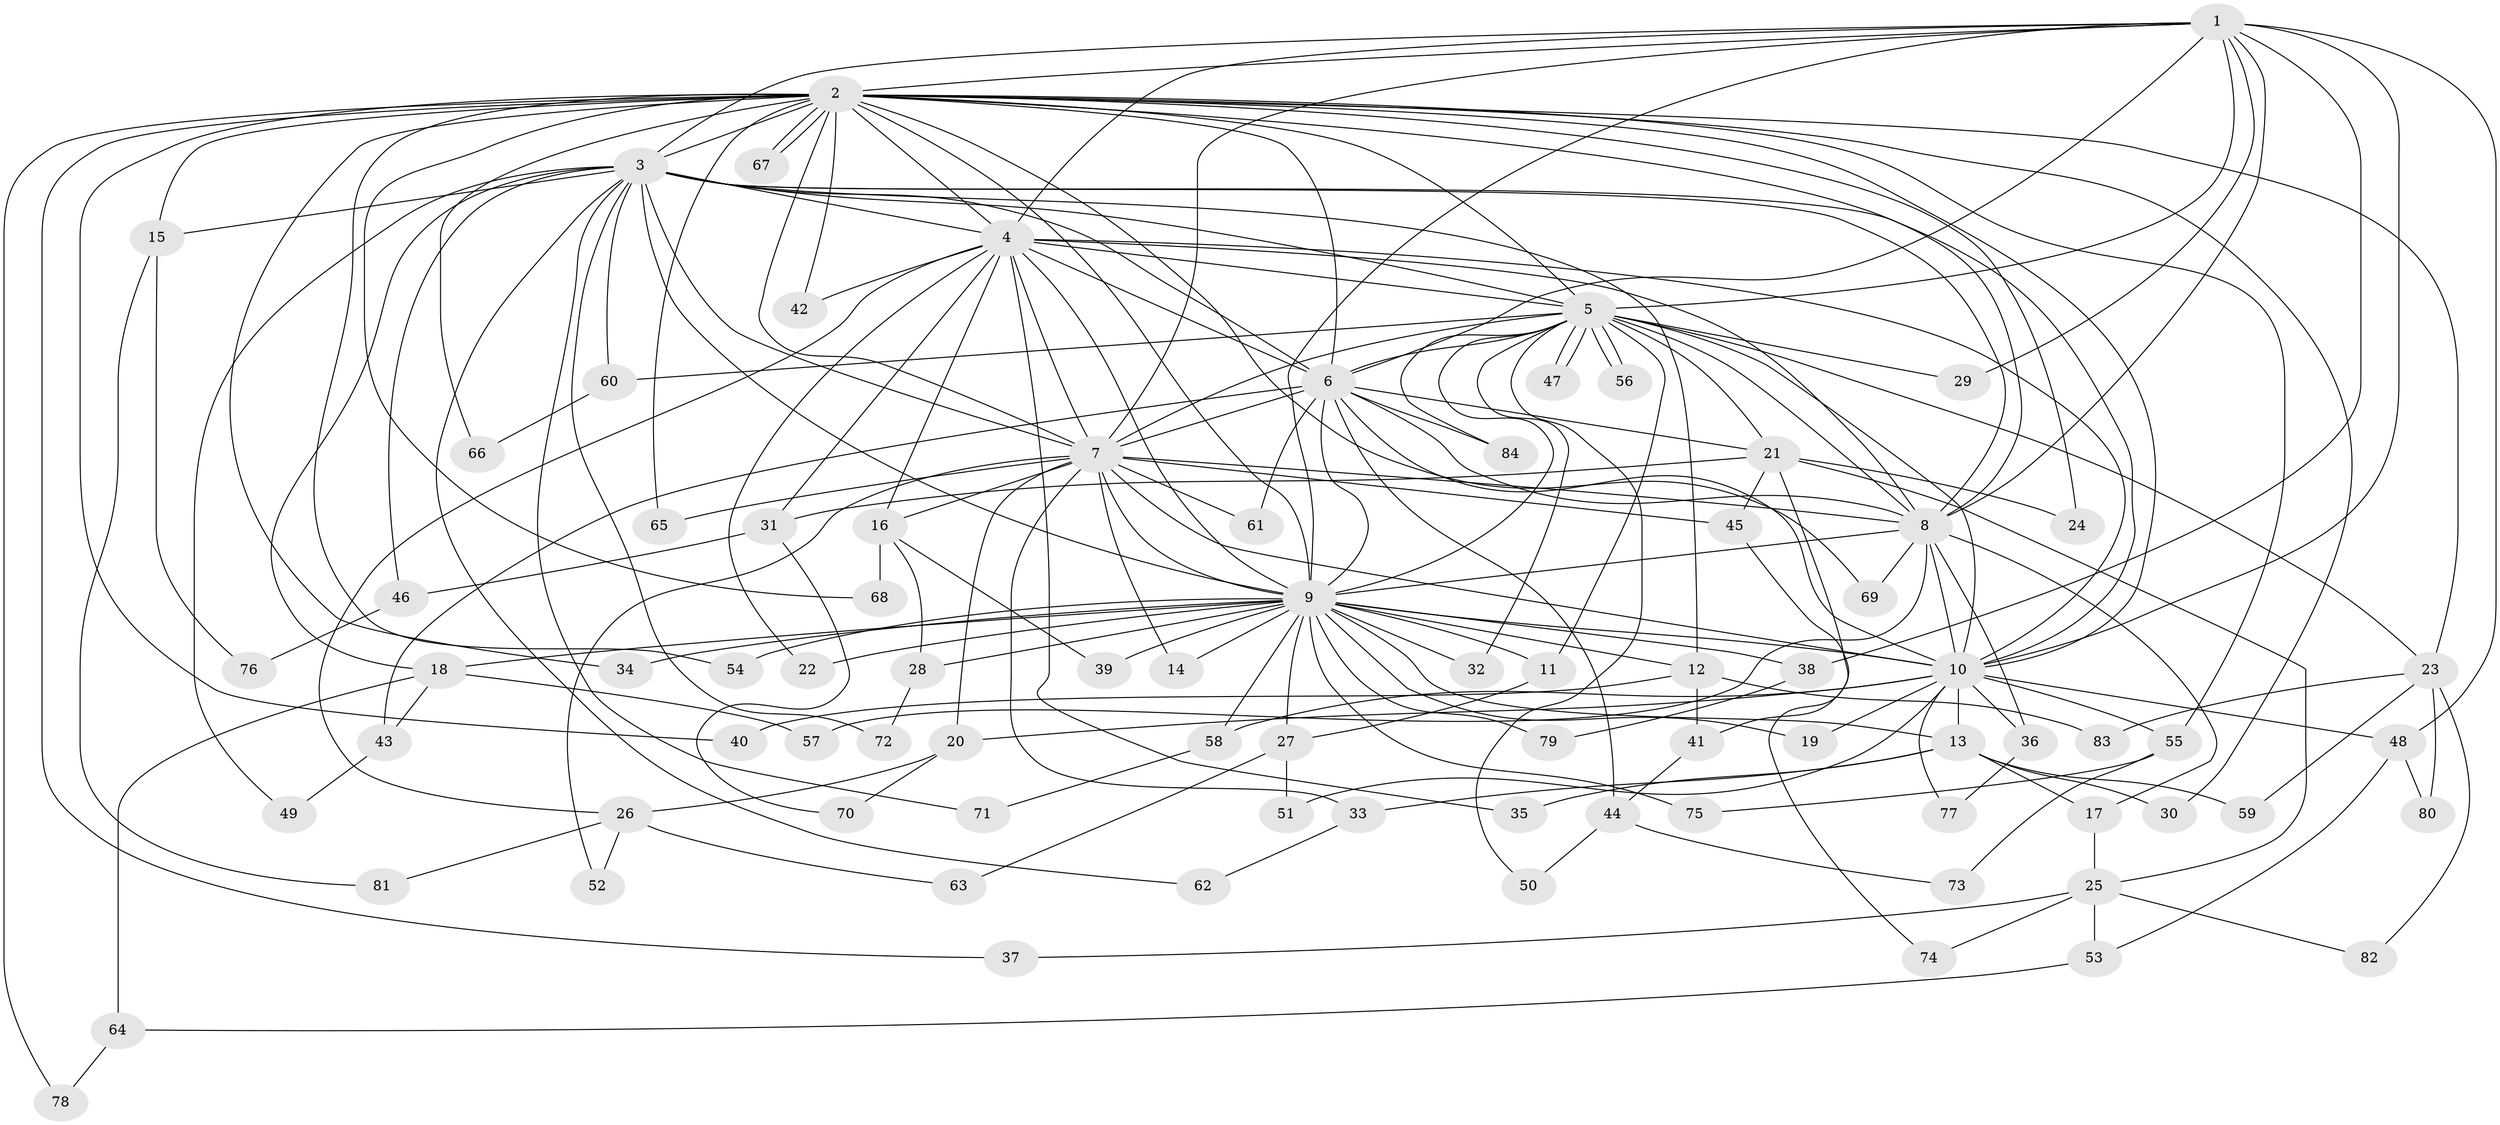// Generated by graph-tools (version 1.1) at 2025/49/03/09/25 03:49:34]
// undirected, 84 vertices, 193 edges
graph export_dot {
graph [start="1"]
  node [color=gray90,style=filled];
  1;
  2;
  3;
  4;
  5;
  6;
  7;
  8;
  9;
  10;
  11;
  12;
  13;
  14;
  15;
  16;
  17;
  18;
  19;
  20;
  21;
  22;
  23;
  24;
  25;
  26;
  27;
  28;
  29;
  30;
  31;
  32;
  33;
  34;
  35;
  36;
  37;
  38;
  39;
  40;
  41;
  42;
  43;
  44;
  45;
  46;
  47;
  48;
  49;
  50;
  51;
  52;
  53;
  54;
  55;
  56;
  57;
  58;
  59;
  60;
  61;
  62;
  63;
  64;
  65;
  66;
  67;
  68;
  69;
  70;
  71;
  72;
  73;
  74;
  75;
  76;
  77;
  78;
  79;
  80;
  81;
  82;
  83;
  84;
  1 -- 2;
  1 -- 3;
  1 -- 4;
  1 -- 5;
  1 -- 6;
  1 -- 7;
  1 -- 8;
  1 -- 9;
  1 -- 10;
  1 -- 29;
  1 -- 38;
  1 -- 48;
  2 -- 3;
  2 -- 4;
  2 -- 5;
  2 -- 6;
  2 -- 7;
  2 -- 8;
  2 -- 9;
  2 -- 10;
  2 -- 15;
  2 -- 23;
  2 -- 24;
  2 -- 30;
  2 -- 34;
  2 -- 37;
  2 -- 40;
  2 -- 42;
  2 -- 54;
  2 -- 55;
  2 -- 65;
  2 -- 66;
  2 -- 67;
  2 -- 67;
  2 -- 68;
  2 -- 69;
  2 -- 78;
  3 -- 4;
  3 -- 5;
  3 -- 6;
  3 -- 7;
  3 -- 8;
  3 -- 9;
  3 -- 10;
  3 -- 12;
  3 -- 15;
  3 -- 18;
  3 -- 46;
  3 -- 49;
  3 -- 60;
  3 -- 62;
  3 -- 71;
  3 -- 72;
  4 -- 5;
  4 -- 6;
  4 -- 7;
  4 -- 8;
  4 -- 9;
  4 -- 10;
  4 -- 16;
  4 -- 22;
  4 -- 26;
  4 -- 31;
  4 -- 35;
  4 -- 42;
  5 -- 6;
  5 -- 7;
  5 -- 8;
  5 -- 9;
  5 -- 10;
  5 -- 11;
  5 -- 21;
  5 -- 23;
  5 -- 29;
  5 -- 32;
  5 -- 47;
  5 -- 47;
  5 -- 50;
  5 -- 56;
  5 -- 56;
  5 -- 60;
  5 -- 84;
  6 -- 7;
  6 -- 8;
  6 -- 9;
  6 -- 10;
  6 -- 21;
  6 -- 43;
  6 -- 44;
  6 -- 61;
  6 -- 84;
  7 -- 8;
  7 -- 9;
  7 -- 10;
  7 -- 14;
  7 -- 16;
  7 -- 20;
  7 -- 33;
  7 -- 45;
  7 -- 52;
  7 -- 61;
  7 -- 65;
  8 -- 9;
  8 -- 10;
  8 -- 17;
  8 -- 36;
  8 -- 57;
  8 -- 69;
  9 -- 10;
  9 -- 11;
  9 -- 12;
  9 -- 13;
  9 -- 14;
  9 -- 18;
  9 -- 19;
  9 -- 22;
  9 -- 27;
  9 -- 28;
  9 -- 32;
  9 -- 34;
  9 -- 38;
  9 -- 39;
  9 -- 54;
  9 -- 58;
  9 -- 75;
  9 -- 79;
  10 -- 13;
  10 -- 19;
  10 -- 20;
  10 -- 36;
  10 -- 48;
  10 -- 51;
  10 -- 55;
  10 -- 58;
  10 -- 77;
  11 -- 27;
  12 -- 40;
  12 -- 41;
  12 -- 83;
  13 -- 17;
  13 -- 30;
  13 -- 33;
  13 -- 35;
  13 -- 59;
  15 -- 76;
  15 -- 81;
  16 -- 28;
  16 -- 39;
  16 -- 68;
  17 -- 25;
  18 -- 43;
  18 -- 57;
  18 -- 64;
  20 -- 26;
  20 -- 70;
  21 -- 24;
  21 -- 25;
  21 -- 31;
  21 -- 41;
  21 -- 45;
  23 -- 59;
  23 -- 80;
  23 -- 82;
  23 -- 83;
  25 -- 37;
  25 -- 53;
  25 -- 74;
  25 -- 82;
  26 -- 52;
  26 -- 63;
  26 -- 81;
  27 -- 51;
  27 -- 63;
  28 -- 72;
  31 -- 46;
  31 -- 70;
  33 -- 62;
  36 -- 77;
  38 -- 79;
  41 -- 44;
  43 -- 49;
  44 -- 50;
  44 -- 73;
  45 -- 74;
  46 -- 76;
  48 -- 53;
  48 -- 80;
  53 -- 64;
  55 -- 73;
  55 -- 75;
  58 -- 71;
  60 -- 66;
  64 -- 78;
}
